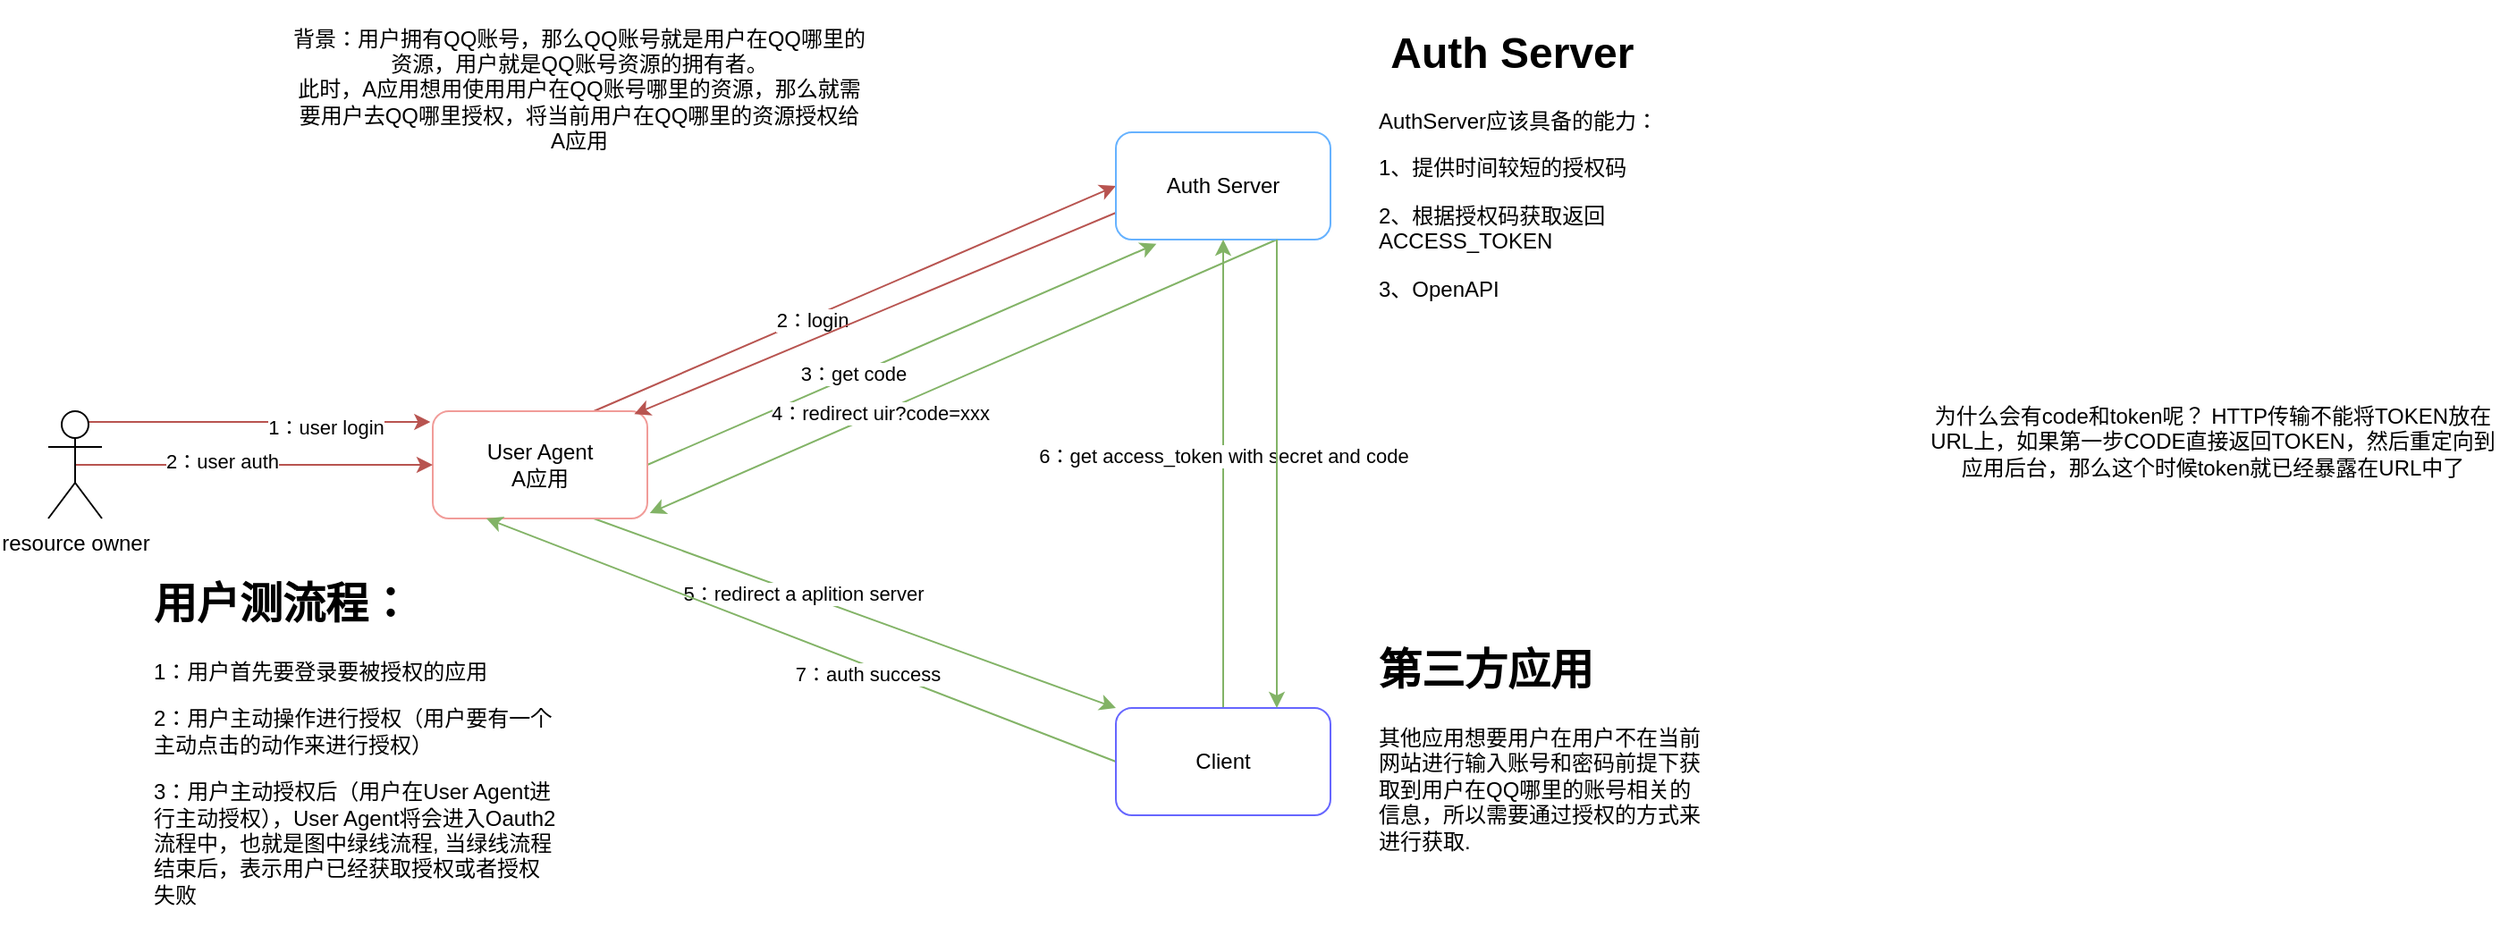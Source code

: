 <mxfile version="21.2.9" type="github">
  <diagram name="第 1 页" id="0kgHy5BvW1zpJ1109Up3">
    <mxGraphModel dx="2476" dy="1158" grid="0" gridSize="10" guides="1" tooltips="1" connect="1" arrows="1" fold="1" page="0" pageScale="1" pageWidth="827" pageHeight="1169" math="0" shadow="0">
      <root>
        <mxCell id="0" />
        <mxCell id="1" parent="0" />
        <mxCell id="MheRmkkg36lTSOlBN_a8-6" style="rounded=0;orthogonalLoop=1;jettySize=auto;html=1;exitX=0.75;exitY=0;exitDx=0;exitDy=0;entryX=0;entryY=0.5;entryDx=0;entryDy=0;fillColor=#f8cecc;strokeColor=#b85450;" parent="1" source="MheRmkkg36lTSOlBN_a8-1" target="MheRmkkg36lTSOlBN_a8-2" edge="1">
          <mxGeometry relative="1" as="geometry" />
        </mxCell>
        <mxCell id="MheRmkkg36lTSOlBN_a8-16" value="2：login" style="edgeLabel;html=1;align=center;verticalAlign=middle;resizable=0;points=[];" parent="MheRmkkg36lTSOlBN_a8-6" vertex="1" connectable="0">
          <mxGeometry x="-0.167" y="-1" relative="1" as="geometry">
            <mxPoint as="offset" />
          </mxGeometry>
        </mxCell>
        <mxCell id="MheRmkkg36lTSOlBN_a8-20" style="rounded=0;orthogonalLoop=1;jettySize=auto;html=1;exitX=1;exitY=0.5;exitDx=0;exitDy=0;entryX=0.189;entryY=1.039;entryDx=0;entryDy=0;entryPerimeter=0;fillColor=#d5e8d4;strokeColor=#82b366;" parent="1" source="MheRmkkg36lTSOlBN_a8-1" target="MheRmkkg36lTSOlBN_a8-2" edge="1">
          <mxGeometry relative="1" as="geometry" />
        </mxCell>
        <mxCell id="MheRmkkg36lTSOlBN_a8-21" value="3：get code" style="edgeLabel;html=1;align=center;verticalAlign=middle;resizable=0;points=[];" parent="MheRmkkg36lTSOlBN_a8-20" vertex="1" connectable="0">
          <mxGeometry x="-0.189" y="1" relative="1" as="geometry">
            <mxPoint as="offset" />
          </mxGeometry>
        </mxCell>
        <mxCell id="MheRmkkg36lTSOlBN_a8-27" style="edgeStyle=none;rounded=0;orthogonalLoop=1;jettySize=auto;html=1;exitX=0.75;exitY=1;exitDx=0;exitDy=0;entryX=0;entryY=0;entryDx=0;entryDy=0;fillColor=#d5e8d4;strokeColor=#82b366;" parent="1" source="MheRmkkg36lTSOlBN_a8-1" target="MheRmkkg36lTSOlBN_a8-3" edge="1">
          <mxGeometry relative="1" as="geometry" />
        </mxCell>
        <mxCell id="MheRmkkg36lTSOlBN_a8-28" value="5：redirect a aplition server" style="edgeLabel;html=1;align=center;verticalAlign=middle;resizable=0;points=[];" parent="MheRmkkg36lTSOlBN_a8-27" vertex="1" connectable="0">
          <mxGeometry x="-0.202" y="1" relative="1" as="geometry">
            <mxPoint as="offset" />
          </mxGeometry>
        </mxCell>
        <mxCell id="MheRmkkg36lTSOlBN_a8-1" value="User Agent&lt;br&gt;A应用" style="rounded=1;whiteSpace=wrap;html=1;strokeColor=#F19C99;" parent="1" vertex="1">
          <mxGeometry x="188" y="439" width="120" height="60" as="geometry" />
        </mxCell>
        <mxCell id="MheRmkkg36lTSOlBN_a8-9" style="rounded=0;orthogonalLoop=1;jettySize=auto;html=1;exitX=0;exitY=0.75;exitDx=0;exitDy=0;entryX=0.939;entryY=0.028;entryDx=0;entryDy=0;entryPerimeter=0;fillColor=#f8cecc;strokeColor=#b85450;" parent="1" source="MheRmkkg36lTSOlBN_a8-2" target="MheRmkkg36lTSOlBN_a8-1" edge="1">
          <mxGeometry relative="1" as="geometry" />
        </mxCell>
        <mxCell id="MheRmkkg36lTSOlBN_a8-25" style="edgeStyle=none;rounded=0;orthogonalLoop=1;jettySize=auto;html=1;exitX=0.75;exitY=1;exitDx=0;exitDy=0;fillColor=#d5e8d4;strokeColor=#82b366;" parent="1" source="MheRmkkg36lTSOlBN_a8-2" edge="1">
          <mxGeometry relative="1" as="geometry">
            <mxPoint x="309.333" y="496" as="targetPoint" />
          </mxGeometry>
        </mxCell>
        <mxCell id="MheRmkkg36lTSOlBN_a8-26" value="4：redirect uir?code=xxx" style="edgeLabel;html=1;align=center;verticalAlign=middle;resizable=0;points=[];" parent="MheRmkkg36lTSOlBN_a8-25" vertex="1" connectable="0">
          <mxGeometry x="0.266" relative="1" as="geometry">
            <mxPoint as="offset" />
          </mxGeometry>
        </mxCell>
        <mxCell id="MheRmkkg36lTSOlBN_a8-2" value="Auth Server" style="rounded=1;whiteSpace=wrap;html=1;strokeColor=#66B2FF;" parent="1" vertex="1">
          <mxGeometry x="570" y="283" width="120" height="60" as="geometry" />
        </mxCell>
        <mxCell id="MheRmkkg36lTSOlBN_a8-29" style="edgeStyle=none;rounded=0;orthogonalLoop=1;jettySize=auto;html=1;entryX=0.5;entryY=1;entryDx=0;entryDy=0;fillColor=#d5e8d4;strokeColor=#82b366;" parent="1" source="MheRmkkg36lTSOlBN_a8-3" target="MheRmkkg36lTSOlBN_a8-2" edge="1">
          <mxGeometry relative="1" as="geometry" />
        </mxCell>
        <mxCell id="MheRmkkg36lTSOlBN_a8-32" value="6：get access_token with secret and code" style="edgeLabel;html=1;align=center;verticalAlign=middle;resizable=0;points=[];" parent="MheRmkkg36lTSOlBN_a8-29" vertex="1" connectable="0">
          <mxGeometry x="0.076" relative="1" as="geometry">
            <mxPoint as="offset" />
          </mxGeometry>
        </mxCell>
        <mxCell id="MheRmkkg36lTSOlBN_a8-36" style="edgeStyle=none;rounded=0;orthogonalLoop=1;jettySize=auto;html=1;exitX=0;exitY=0.5;exitDx=0;exitDy=0;entryX=0.25;entryY=1;entryDx=0;entryDy=0;fillColor=#d5e8d4;strokeColor=#82b366;" parent="1" source="MheRmkkg36lTSOlBN_a8-3" target="MheRmkkg36lTSOlBN_a8-1" edge="1">
          <mxGeometry relative="1" as="geometry" />
        </mxCell>
        <mxCell id="MheRmkkg36lTSOlBN_a8-37" value="7：auth success" style="edgeLabel;html=1;align=center;verticalAlign=middle;resizable=0;points=[];" parent="MheRmkkg36lTSOlBN_a8-36" vertex="1" connectable="0">
          <mxGeometry x="-0.219" y="4" relative="1" as="geometry">
            <mxPoint as="offset" />
          </mxGeometry>
        </mxCell>
        <mxCell id="MheRmkkg36lTSOlBN_a8-3" value="Client" style="rounded=1;whiteSpace=wrap;html=1;strokeColor=#6666FF;" parent="1" vertex="1">
          <mxGeometry x="570" y="605" width="120" height="60" as="geometry" />
        </mxCell>
        <mxCell id="MheRmkkg36lTSOlBN_a8-12" style="edgeStyle=orthogonalEdgeStyle;rounded=0;orthogonalLoop=1;jettySize=auto;html=1;exitX=0.75;exitY=0.1;exitDx=0;exitDy=0;exitPerimeter=0;fillColor=#f8cecc;strokeColor=#b85450;" parent="1" source="MheRmkkg36lTSOlBN_a8-4" edge="1">
          <mxGeometry relative="1" as="geometry">
            <mxPoint x="186.667" y="445" as="targetPoint" />
          </mxGeometry>
        </mxCell>
        <mxCell id="MheRmkkg36lTSOlBN_a8-13" value="1：user login" style="edgeLabel;html=1;align=center;verticalAlign=middle;resizable=0;points=[];" parent="MheRmkkg36lTSOlBN_a8-12" vertex="1" connectable="0">
          <mxGeometry x="0.407" y="-2" relative="1" as="geometry">
            <mxPoint x="-2" as="offset" />
          </mxGeometry>
        </mxCell>
        <mxCell id="MheRmkkg36lTSOlBN_a8-18" style="edgeStyle=orthogonalEdgeStyle;rounded=0;orthogonalLoop=1;jettySize=auto;html=1;exitX=0.5;exitY=0.5;exitDx=0;exitDy=0;exitPerimeter=0;entryX=0;entryY=0.5;entryDx=0;entryDy=0;fillColor=#f8cecc;strokeColor=#b85450;" parent="1" source="MheRmkkg36lTSOlBN_a8-4" target="MheRmkkg36lTSOlBN_a8-1" edge="1">
          <mxGeometry relative="1" as="geometry" />
        </mxCell>
        <mxCell id="MheRmkkg36lTSOlBN_a8-19" value="2：user auth" style="edgeLabel;html=1;align=center;verticalAlign=middle;resizable=0;points=[];" parent="MheRmkkg36lTSOlBN_a8-18" vertex="1" connectable="0">
          <mxGeometry x="-0.18" y="2" relative="1" as="geometry">
            <mxPoint as="offset" />
          </mxGeometry>
        </mxCell>
        <mxCell id="MheRmkkg36lTSOlBN_a8-4" value="resource owner" style="shape=umlActor;verticalLabelPosition=bottom;verticalAlign=top;html=1;outlineConnect=0;" parent="1" vertex="1">
          <mxGeometry x="-27" y="439" width="30" height="60" as="geometry" />
        </mxCell>
        <mxCell id="MheRmkkg36lTSOlBN_a8-15" value="背景：用户拥有QQ账号，那么QQ账号就是用户在QQ哪里的资源，用户就是QQ账号资源的拥有者。&lt;br&gt;此时，A应用想用使用用户在QQ账号哪里的资源，那么就需要用户去QQ哪里授权，将当前用户在QQ哪里的资源授权给A应用" style="text;html=1;strokeColor=none;fillColor=none;align=center;verticalAlign=middle;whiteSpace=wrap;rounded=0;" parent="1" vertex="1">
          <mxGeometry x="109" y="213" width="322" height="92" as="geometry" />
        </mxCell>
        <mxCell id="MheRmkkg36lTSOlBN_a8-33" style="edgeStyle=none;rounded=0;orthogonalLoop=1;jettySize=auto;html=1;exitX=0.75;exitY=1;exitDx=0;exitDy=0;entryX=0.75;entryY=0;entryDx=0;entryDy=0;fillColor=#d5e8d4;strokeColor=#82b366;" parent="1" source="MheRmkkg36lTSOlBN_a8-2" target="MheRmkkg36lTSOlBN_a8-3" edge="1">
          <mxGeometry relative="1" as="geometry" />
        </mxCell>
        <mxCell id="MheRmkkg36lTSOlBN_a8-38" value="为什么会有code和token呢？ HTTP传输不能将TOKEN放在URL上，如果第一步CODE直接返回TOKEN，然后重定向到应用后台，那么这个时候token就已经暴露在URL中了" style="text;html=1;strokeColor=none;fillColor=none;align=center;verticalAlign=middle;whiteSpace=wrap;rounded=0;" parent="1" vertex="1">
          <mxGeometry x="1024" y="412" width="319" height="87" as="geometry" />
        </mxCell>
        <mxCell id="MheRmkkg36lTSOlBN_a8-39" value="&lt;h1&gt;&amp;nbsp;Auth Server&lt;/h1&gt;&lt;p&gt;AuthServer应该具备的能力：&lt;/p&gt;&lt;p&gt;1、提供时间较短的授权码&lt;/p&gt;&lt;p&gt;2、根据授权码获取返回ACCESS_TOKEN&lt;/p&gt;&lt;p&gt;3、OpenAPI&lt;/p&gt;" style="text;html=1;strokeColor=none;fillColor=none;spacing=5;spacingTop=-20;whiteSpace=wrap;overflow=hidden;rounded=0;" parent="1" vertex="1">
          <mxGeometry x="712" y="219" width="201" height="176" as="geometry" />
        </mxCell>
        <mxCell id="MheRmkkg36lTSOlBN_a8-41" value="&lt;h1&gt;第三方应用&lt;/h1&gt;&lt;p&gt;其他应用想要用户在用户不在当前网站进行输入账号和密码前提下获取到用户在QQ哪里的账号相关的信息，所以需要通过授权的方式来进行获取.&lt;/p&gt;" style="text;html=1;strokeColor=none;fillColor=none;spacing=5;spacingTop=-20;whiteSpace=wrap;overflow=hidden;rounded=0;" parent="1" vertex="1">
          <mxGeometry x="712" y="564" width="191" height="125" as="geometry" />
        </mxCell>
        <mxCell id="YwmtEPSgpUFrDNPQwr-P-2" value="&lt;h1&gt;用户测流程：&lt;/h1&gt;&lt;p&gt;1：用户首先要登录要被授权的应用&lt;/p&gt;&lt;p&gt;2：用户主动操作进行授权（用户要有一个主动点击的动作来进行授权）&lt;/p&gt;&lt;p&gt;3：用户主动授权后（用户在User Agent进行主动授权），User Agent将会进入Oauth2流程中，也就是图中绿线流程, 当绿线流程结束后，表示用户已经获取授权或者授权失败&lt;/p&gt;" style="text;html=1;strokeColor=none;fillColor=none;spacing=5;spacingTop=-20;whiteSpace=wrap;overflow=hidden;rounded=0;" vertex="1" parent="1">
          <mxGeometry x="27" y="526.5" width="234" height="200" as="geometry" />
        </mxCell>
      </root>
    </mxGraphModel>
  </diagram>
</mxfile>
